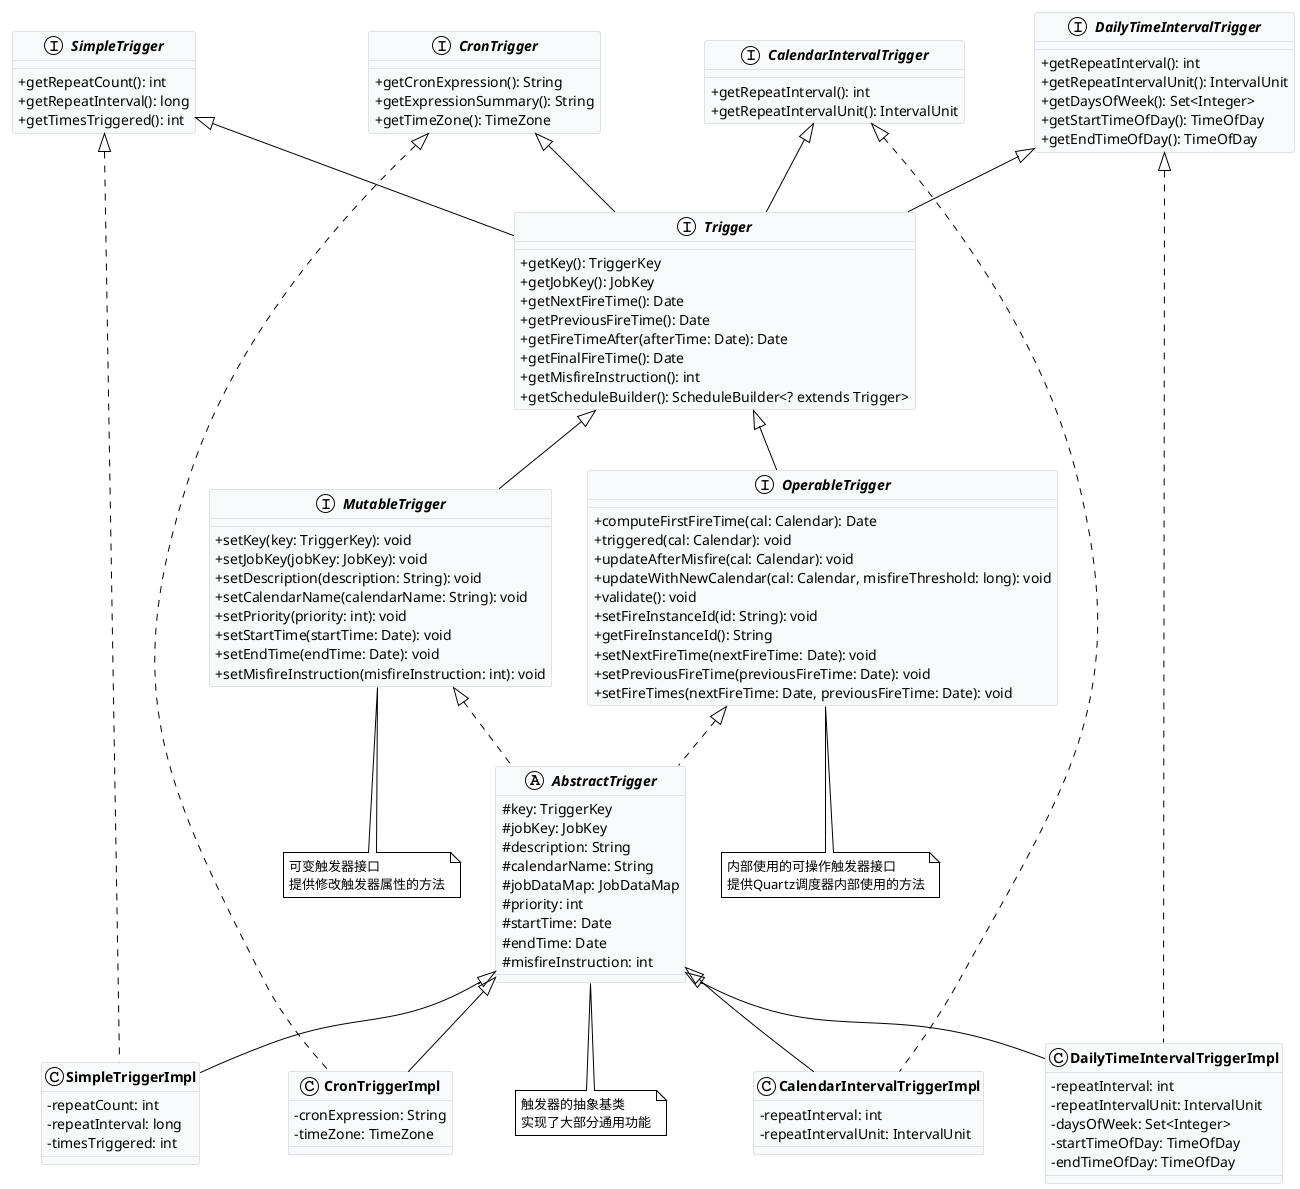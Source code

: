 @startuml
!theme plain
skinparam classAttributeIconSize 0
skinparam classFontStyle bold
skinparam classBackgroundColor #F8F9FA
skinparam classBorderColor #DEE2E6

interface Trigger {
  +getKey(): TriggerKey
  +getJobKey(): JobKey
  +getNextFireTime(): Date
  +getPreviousFireTime(): Date
  +getFireTimeAfter(afterTime: Date): Date
  +getFinalFireTime(): Date
  +getMisfireInstruction(): int
  +getScheduleBuilder(): ScheduleBuilder<? extends Trigger>
}

interface "OperableTrigger" as OperableTrigger {
  +computeFirstFireTime(cal: Calendar): Date
  +triggered(cal: Calendar): void
  +updateAfterMisfire(cal: Calendar): void
  +updateWithNewCalendar(cal: Calendar, misfireThreshold: long): void
  +validate(): void
  +setFireInstanceId(id: String): void
  +getFireInstanceId(): String
  +setNextFireTime(nextFireTime: Date): void
  +setPreviousFireTime(previousFireTime: Date): void
  +setFireTimes(nextFireTime: Date, previousFireTime: Date): void
}

interface "MutableTrigger" as MutableTrigger {
  +setKey(key: TriggerKey): void
  +setJobKey(jobKey: JobKey): void
  +setDescription(description: String): void
  +setCalendarName(calendarName: String): void
  +setPriority(priority: int): void
  +setStartTime(startTime: Date): void
  +setEndTime(endTime: Date): void
  +setMisfireInstruction(misfireInstruction: int): void
}

abstract class "AbstractTrigger" as AbstractTrigger {
  #key: TriggerKey
  #jobKey: JobKey
  #description: String
  #calendarName: String
  #jobDataMap: JobDataMap
  #priority: int
  #startTime: Date
  #endTime: Date
  #misfireInstruction: int
}

class "SimpleTriggerImpl" as SimpleTriggerImpl {
  -repeatCount: int
  -repeatInterval: long
  -timesTriggered: int
}

class "CronTriggerImpl" as CronTriggerImpl {
  -cronExpression: String
  -timeZone: TimeZone
}

class "CalendarIntervalTriggerImpl" as CalendarIntervalTriggerImpl {
  -repeatInterval: int
  -repeatIntervalUnit: IntervalUnit
}

class "DailyTimeIntervalTriggerImpl" as DailyTimeIntervalTriggerImpl {
  -repeatInterval: int
  -repeatIntervalUnit: IntervalUnit
  -daysOfWeek: Set<Integer>
  -startTimeOfDay: TimeOfDay
  -endTimeOfDay: TimeOfDay
}

interface "SimpleTrigger" as SimpleTrigger {
  +getRepeatCount(): int
  +getRepeatInterval(): long
  +getTimesTriggered(): int
}

interface "CronTrigger" as CronTrigger {
  +getCronExpression(): String
  +getExpressionSummary(): String
  +getTimeZone(): TimeZone
}

interface "CalendarIntervalTrigger" as CalendarIntervalTrigger {
  +getRepeatInterval(): int
  +getRepeatIntervalUnit(): IntervalUnit
}

interface "DailyTimeIntervalTrigger" as DailyTimeIntervalTrigger {
  +getRepeatInterval(): int
  +getRepeatIntervalUnit(): IntervalUnit
  +getDaysOfWeek(): Set<Integer>
  +getStartTimeOfDay(): TimeOfDay
  +getEndTimeOfDay(): TimeOfDay
}

Trigger <|-- OperableTrigger
Trigger <|-- MutableTrigger

OperableTrigger <|.. AbstractTrigger
MutableTrigger <|.. AbstractTrigger

AbstractTrigger <|-- SimpleTriggerImpl
AbstractTrigger <|-- CronTriggerImpl
AbstractTrigger <|-- CalendarIntervalTriggerImpl
AbstractTrigger <|-- DailyTimeIntervalTriggerImpl

SimpleTrigger <|.. SimpleTriggerImpl
CronTrigger <|.. CronTriggerImpl
CalendarIntervalTrigger <|.. CalendarIntervalTriggerImpl
DailyTimeIntervalTrigger <|.. DailyTimeIntervalTriggerImpl

SimpleTrigger <|-- Trigger
CronTrigger <|-- Trigger
CalendarIntervalTrigger <|-- Trigger
DailyTimeIntervalTrigger <|-- Trigger

note bottom of OperableTrigger
  内部使用的可操作触发器接口
  提供Quartz调度器内部使用的方法
end note

note bottom of MutableTrigger
  可变触发器接口
  提供修改触发器属性的方法
end note

note bottom of AbstractTrigger
  触发器的抽象基类
  实现了大部分通用功能
end note
@enduml 